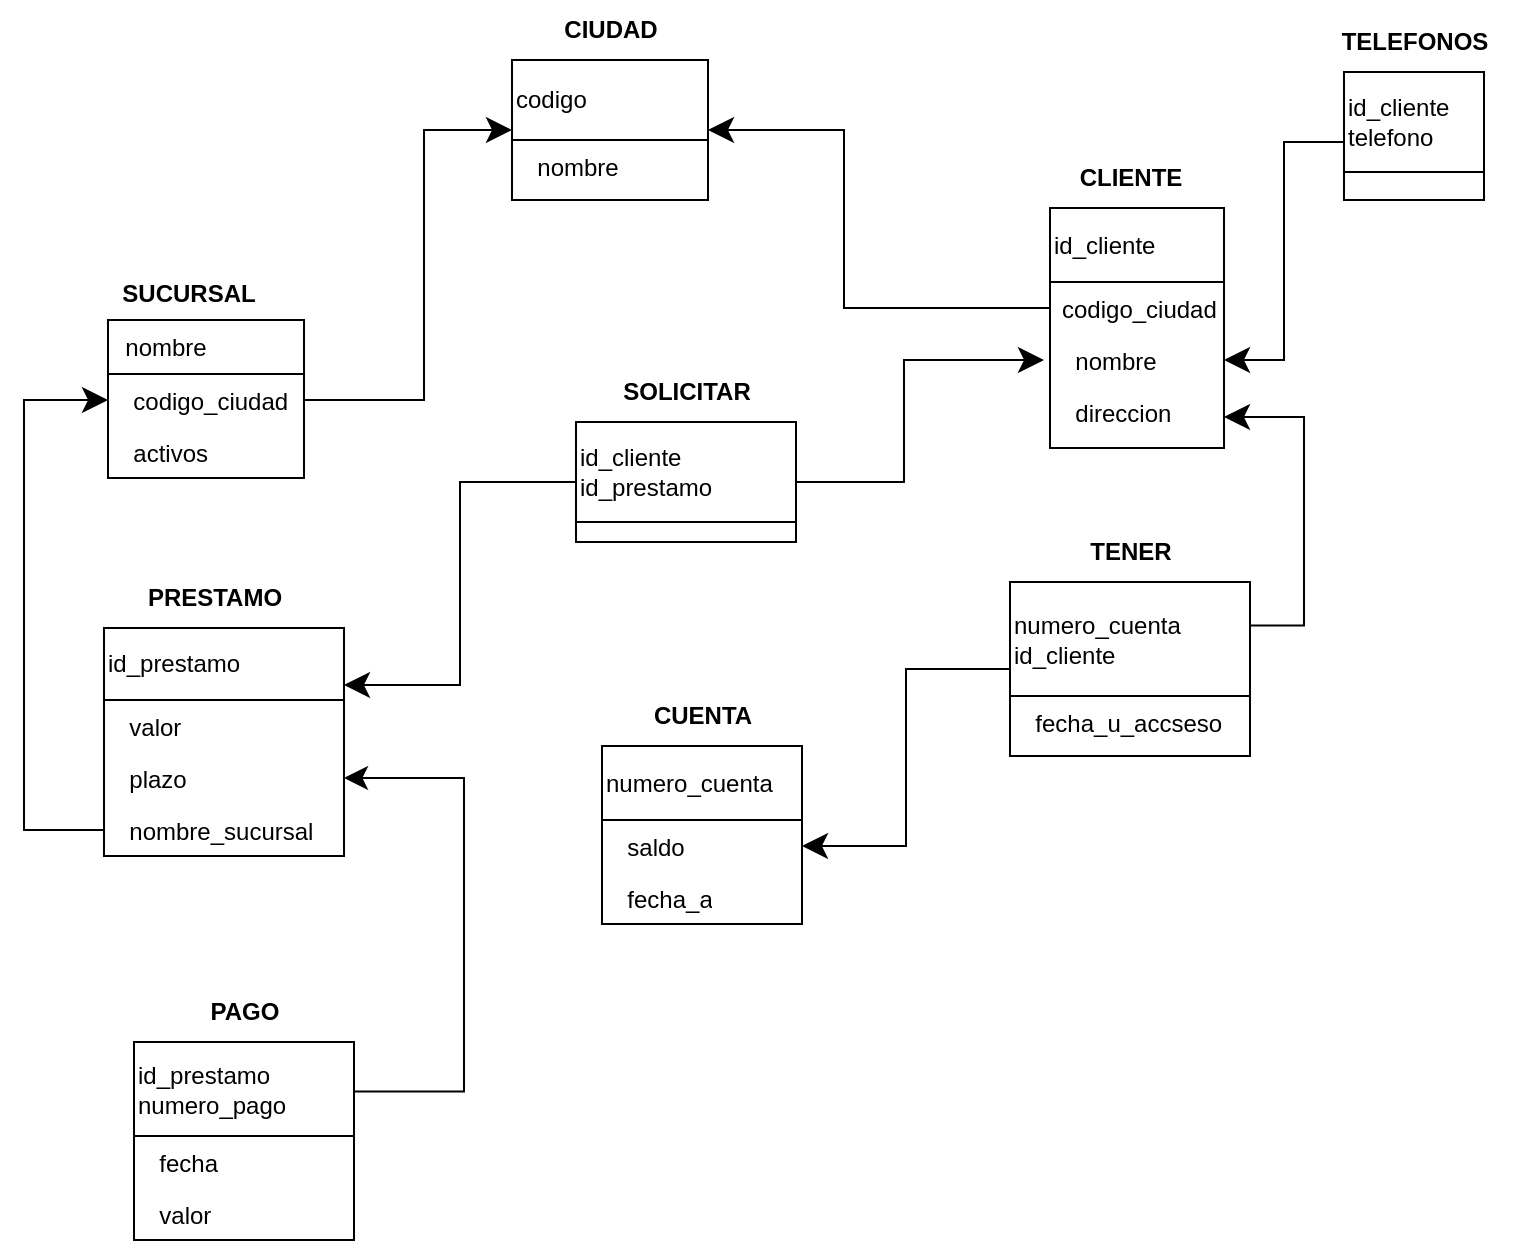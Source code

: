 <mxfile version="28.0.6">
  <diagram name="Página-1" id="c9R-OgtOB5ll91GrUpFu">
    <mxGraphModel dx="1422" dy="894" grid="1" gridSize="10" guides="1" tooltips="1" connect="1" arrows="1" fold="1" page="1" pageScale="1" pageWidth="827" pageHeight="1169" math="0" shadow="0">
      <root>
        <mxCell id="0" />
        <mxCell id="1" parent="0" />
        <mxCell id="oPXRSn1LA7k6ZmyRwilY-3" value="&amp;nbsp; nombre" style="swimlane;fontStyle=0;childLayout=stackLayout;horizontal=1;startSize=27;fillColor=none;horizontalStack=0;resizeParent=1;resizeParentMax=0;resizeLast=0;collapsible=1;marginBottom=0;whiteSpace=wrap;html=1;align=left;rounded=0;" parent="1" vertex="1">
          <mxGeometry x="82" y="240" width="98" height="79" as="geometry">
            <mxRectangle x="80" y="200" width="90" height="30" as="alternateBounds" />
          </mxGeometry>
        </mxCell>
        <mxCell id="oPXRSn1LA7k6ZmyRwilY-4" value="&amp;nbsp; codigo_ciudad" style="text;strokeColor=none;fillColor=none;align=left;verticalAlign=top;spacingLeft=4;spacingRight=4;overflow=hidden;rotatable=0;points=[[0,0.5],[1,0.5]];portConstraint=eastwest;whiteSpace=wrap;html=1;rounded=0;" parent="oPXRSn1LA7k6ZmyRwilY-3" vertex="1">
          <mxGeometry y="27" width="98" height="26" as="geometry" />
        </mxCell>
        <mxCell id="oPXRSn1LA7k6ZmyRwilY-7" value="&amp;nbsp; activos" style="text;strokeColor=none;fillColor=none;align=left;verticalAlign=top;spacingLeft=4;spacingRight=4;overflow=hidden;rotatable=0;points=[[0,0.5],[1,0.5]];portConstraint=eastwest;whiteSpace=wrap;html=1;rounded=0;" parent="oPXRSn1LA7k6ZmyRwilY-3" vertex="1">
          <mxGeometry y="53" width="98" height="26" as="geometry" />
        </mxCell>
        <mxCell id="oPXRSn1LA7k6ZmyRwilY-9" value="&lt;b&gt;SUCURSAL&lt;/b&gt;" style="text;html=1;align=center;verticalAlign=middle;resizable=0;points=[];autosize=1;strokeColor=none;fillColor=none;rounded=0;" parent="1" vertex="1">
          <mxGeometry x="77" y="212" width="90" height="30" as="geometry" />
        </mxCell>
        <mxCell id="oPXRSn1LA7k6ZmyRwilY-10" value="id_cliente" style="swimlane;fontStyle=0;childLayout=stackLayout;horizontal=1;startSize=37;fillColor=none;horizontalStack=0;resizeParent=1;resizeParentMax=0;resizeLast=0;collapsible=1;marginBottom=0;whiteSpace=wrap;html=1;align=left;rounded=0;" parent="1" vertex="1">
          <mxGeometry x="553" y="184" width="87" height="120" as="geometry" />
        </mxCell>
        <mxCell id="oPXRSn1LA7k6ZmyRwilY-12" value="codigo_ciudad" style="text;strokeColor=none;fillColor=none;align=left;verticalAlign=top;spacingLeft=4;spacingRight=4;overflow=hidden;rotatable=0;points=[[0,0.5],[1,0.5]];portConstraint=eastwest;whiteSpace=wrap;html=1;rounded=0;" parent="oPXRSn1LA7k6ZmyRwilY-10" vertex="1">
          <mxGeometry y="37" width="87" height="26" as="geometry" />
        </mxCell>
        <mxCell id="oPXRSn1LA7k6ZmyRwilY-59" value="&amp;nbsp; nombre" style="text;strokeColor=none;fillColor=none;align=left;verticalAlign=top;spacingLeft=4;spacingRight=4;overflow=hidden;rotatable=0;points=[[0,0.5],[1,0.5]];portConstraint=eastwest;whiteSpace=wrap;html=1;rounded=0;" parent="oPXRSn1LA7k6ZmyRwilY-10" vertex="1">
          <mxGeometry y="63" width="87" height="26" as="geometry" />
        </mxCell>
        <mxCell id="oPXRSn1LA7k6ZmyRwilY-11" value="&amp;nbsp; direccion" style="text;strokeColor=none;fillColor=none;align=left;verticalAlign=top;spacingLeft=4;spacingRight=4;overflow=hidden;rotatable=0;points=[[0,0.5],[1,0.5]];portConstraint=eastwest;whiteSpace=wrap;html=1;rounded=0;" parent="oPXRSn1LA7k6ZmyRwilY-10" vertex="1">
          <mxGeometry y="89" width="87" height="31" as="geometry" />
        </mxCell>
        <mxCell id="oPXRSn1LA7k6ZmyRwilY-14" value="&lt;b&gt;CLIENTE&lt;/b&gt;" style="text;html=1;align=center;verticalAlign=middle;resizable=0;points=[];autosize=1;strokeColor=none;fillColor=none;rounded=0;" parent="1" vertex="1">
          <mxGeometry x="558" y="154" width="70" height="30" as="geometry" />
        </mxCell>
        <mxCell id="oPXRSn1LA7k6ZmyRwilY-65" style="edgeStyle=orthogonalEdgeStyle;orthogonalLoop=1;jettySize=auto;html=1;elbow=vertical;arcSize=0;exitX=1;exitY=0.5;exitDx=0;exitDy=0;startArrow=none;startFill=0;endArrow=classic;endFill=1;endSize=10;" parent="1" source="oPXRSn1LA7k6ZmyRwilY-15" edge="1">
          <mxGeometry relative="1" as="geometry">
            <mxPoint x="550" y="260" as="targetPoint" />
            <Array as="points">
              <mxPoint x="480" y="321" />
              <mxPoint x="480" y="260" />
            </Array>
          </mxGeometry>
        </mxCell>
        <mxCell id="oPXRSn1LA7k6ZmyRwilY-15" value="&lt;div&gt;id_cliente&lt;/div&gt;id_prestamo" style="swimlane;fontStyle=0;childLayout=stackLayout;horizontal=1;startSize=50;fillColor=none;horizontalStack=0;resizeParent=1;resizeParentMax=0;resizeLast=0;collapsible=1;marginBottom=0;whiteSpace=wrap;html=1;align=left;rounded=0;" parent="1" vertex="1">
          <mxGeometry x="316" y="291" width="110" height="60" as="geometry" />
        </mxCell>
        <mxCell id="oPXRSn1LA7k6ZmyRwilY-19" value="&lt;b&gt;SOLICITAR&lt;/b&gt;" style="text;html=1;align=center;verticalAlign=middle;resizable=0;points=[];autosize=1;strokeColor=none;fillColor=none;rounded=0;" parent="1" vertex="1">
          <mxGeometry x="326" y="261" width="90" height="30" as="geometry" />
        </mxCell>
        <mxCell id="oPXRSn1LA7k6ZmyRwilY-64" style="edgeStyle=orthogonalEdgeStyle;orthogonalLoop=1;jettySize=auto;html=1;entryX=0;entryY=0.5;entryDx=0;entryDy=0;elbow=vertical;arcSize=0;startArrow=classic;startFill=1;startSize=10;endArrow=none;endFill=0;exitX=1;exitY=0.25;exitDx=0;exitDy=0;" parent="1" source="oPXRSn1LA7k6ZmyRwilY-20" target="oPXRSn1LA7k6ZmyRwilY-15" edge="1">
          <mxGeometry relative="1" as="geometry" />
        </mxCell>
        <mxCell id="oPXRSn1LA7k6ZmyRwilY-20" value="id_prestamo" style="swimlane;fontStyle=0;childLayout=stackLayout;horizontal=1;startSize=36;fillColor=none;horizontalStack=0;resizeParent=1;resizeParentMax=0;resizeLast=0;collapsible=1;marginBottom=0;whiteSpace=wrap;html=1;align=left;rounded=0;" parent="1" vertex="1">
          <mxGeometry x="80" y="394" width="120" height="114" as="geometry" />
        </mxCell>
        <mxCell id="oPXRSn1LA7k6ZmyRwilY-21" value="&amp;nbsp; valor" style="text;strokeColor=none;fillColor=none;align=left;verticalAlign=top;spacingLeft=4;spacingRight=4;overflow=hidden;rotatable=0;points=[[0,0.5],[1,0.5]];portConstraint=eastwest;whiteSpace=wrap;html=1;rounded=0;" parent="oPXRSn1LA7k6ZmyRwilY-20" vertex="1">
          <mxGeometry y="36" width="120" height="26" as="geometry" />
        </mxCell>
        <mxCell id="oPXRSn1LA7k6ZmyRwilY-22" value="&amp;nbsp; plazo" style="text;strokeColor=none;fillColor=none;align=left;verticalAlign=top;spacingLeft=4;spacingRight=4;overflow=hidden;rotatable=0;points=[[0,0.5],[1,0.5]];portConstraint=eastwest;whiteSpace=wrap;html=1;rounded=0;" parent="oPXRSn1LA7k6ZmyRwilY-20" vertex="1">
          <mxGeometry y="62" width="120" height="26" as="geometry" />
        </mxCell>
        <mxCell id="oPXRSn1LA7k6ZmyRwilY-23" value="&amp;nbsp; nombre_sucursal" style="text;strokeColor=none;fillColor=none;align=left;verticalAlign=top;spacingLeft=4;spacingRight=4;overflow=hidden;rotatable=0;points=[[0,0.5],[1,0.5]];portConstraint=eastwest;whiteSpace=wrap;html=1;rounded=0;" parent="oPXRSn1LA7k6ZmyRwilY-20" vertex="1">
          <mxGeometry y="88" width="120" height="26" as="geometry" />
        </mxCell>
        <mxCell id="oPXRSn1LA7k6ZmyRwilY-24" value="&lt;b&gt;PRESTAMO&lt;/b&gt;" style="text;html=1;align=center;verticalAlign=middle;resizable=0;points=[];autosize=1;strokeColor=none;fillColor=none;rounded=0;" parent="1" vertex="1">
          <mxGeometry x="90" y="364" width="90" height="30" as="geometry" />
        </mxCell>
        <mxCell id="oPXRSn1LA7k6ZmyRwilY-62" style="edgeStyle=orthogonalEdgeStyle;orthogonalLoop=1;jettySize=auto;html=1;exitX=1;exitY=0.25;exitDx=0;exitDy=0;entryX=1;entryY=0.5;entryDx=0;entryDy=0;startSize=7;endSize=9;elbow=vertical;arcSize=0;" parent="1" source="oPXRSn1LA7k6ZmyRwilY-25" target="oPXRSn1LA7k6ZmyRwilY-22" edge="1">
          <mxGeometry relative="1" as="geometry">
            <Array as="points">
              <mxPoint x="260" y="626" />
              <mxPoint x="260" y="469" />
            </Array>
          </mxGeometry>
        </mxCell>
        <mxCell id="oPXRSn1LA7k6ZmyRwilY-25" value="&lt;div&gt;id_prestamo&lt;/div&gt;&lt;div&gt;&lt;span style=&quot;background-color: transparent; color: light-dark(rgb(0, 0, 0), rgb(255, 255, 255));&quot;&gt;numero_pago&lt;/span&gt;&lt;/div&gt;" style="swimlane;fontStyle=0;childLayout=stackLayout;horizontal=1;startSize=47;fillColor=none;horizontalStack=0;resizeParent=1;resizeParentMax=0;resizeLast=0;collapsible=1;marginBottom=0;whiteSpace=wrap;html=1;align=left;rounded=0;" parent="1" vertex="1">
          <mxGeometry x="95" y="601" width="110" height="99" as="geometry" />
        </mxCell>
        <mxCell id="oPXRSn1LA7k6ZmyRwilY-26" value="&amp;nbsp; fecha" style="text;strokeColor=none;fillColor=none;align=left;verticalAlign=top;spacingLeft=4;spacingRight=4;overflow=hidden;rotatable=0;points=[[0,0.5],[1,0.5]];portConstraint=eastwest;whiteSpace=wrap;html=1;rounded=0;" parent="oPXRSn1LA7k6ZmyRwilY-25" vertex="1">
          <mxGeometry y="47" width="110" height="26" as="geometry" />
        </mxCell>
        <mxCell id="oPXRSn1LA7k6ZmyRwilY-27" value="&amp;nbsp; valor" style="text;strokeColor=none;fillColor=none;align=left;verticalAlign=top;spacingLeft=4;spacingRight=4;overflow=hidden;rotatable=0;points=[[0,0.5],[1,0.5]];portConstraint=eastwest;whiteSpace=wrap;html=1;rounded=0;" parent="oPXRSn1LA7k6ZmyRwilY-25" vertex="1">
          <mxGeometry y="73" width="110" height="26" as="geometry" />
        </mxCell>
        <mxCell id="oPXRSn1LA7k6ZmyRwilY-29" value="&lt;b&gt;PAGO&lt;/b&gt;" style="text;html=1;align=center;verticalAlign=middle;resizable=0;points=[];autosize=1;strokeColor=none;fillColor=none;rounded=0;" parent="1" vertex="1">
          <mxGeometry x="120" y="571" width="60" height="30" as="geometry" />
        </mxCell>
        <mxCell id="oPXRSn1LA7k6ZmyRwilY-30" value="numero_cuenta" style="swimlane;fontStyle=0;childLayout=stackLayout;horizontal=1;startSize=37;fillColor=none;horizontalStack=0;resizeParent=1;resizeParentMax=0;resizeLast=0;collapsible=1;marginBottom=0;whiteSpace=wrap;html=1;align=left;rounded=0;" parent="1" vertex="1">
          <mxGeometry x="329" y="453" width="100" height="89" as="geometry" />
        </mxCell>
        <mxCell id="oPXRSn1LA7k6ZmyRwilY-31" value="&amp;nbsp; saldo" style="text;strokeColor=none;fillColor=none;align=left;verticalAlign=top;spacingLeft=4;spacingRight=4;overflow=hidden;rotatable=0;points=[[0,0.5],[1,0.5]];portConstraint=eastwest;whiteSpace=wrap;html=1;rounded=0;" parent="oPXRSn1LA7k6ZmyRwilY-30" vertex="1">
          <mxGeometry y="37" width="100" height="26" as="geometry" />
        </mxCell>
        <mxCell id="oPXRSn1LA7k6ZmyRwilY-32" value="&amp;nbsp; fecha_a" style="text;strokeColor=none;fillColor=none;align=left;verticalAlign=top;spacingLeft=4;spacingRight=4;overflow=hidden;rotatable=0;points=[[0,0.5],[1,0.5]];portConstraint=eastwest;whiteSpace=wrap;html=1;rounded=0;" parent="oPXRSn1LA7k6ZmyRwilY-30" vertex="1">
          <mxGeometry y="63" width="100" height="26" as="geometry" />
        </mxCell>
        <mxCell id="oPXRSn1LA7k6ZmyRwilY-34" value="&lt;b&gt;CUENTA&lt;/b&gt;" style="text;html=1;align=center;verticalAlign=middle;resizable=0;points=[];autosize=1;strokeColor=none;fillColor=none;rounded=0;" parent="1" vertex="1">
          <mxGeometry x="344" y="423" width="70" height="30" as="geometry" />
        </mxCell>
        <mxCell id="oPXRSn1LA7k6ZmyRwilY-68" style="edgeStyle=orthogonalEdgeStyle;orthogonalLoop=1;jettySize=auto;html=1;exitX=0;exitY=0.5;exitDx=0;exitDy=0;entryX=1;entryY=0.5;entryDx=0;entryDy=0;elbow=vertical;arcSize=0;endArrow=classic;endFill=1;startArrow=none;startFill=0;startSize=10;endSize=10;" parent="1" source="oPXRSn1LA7k6ZmyRwilY-50" target="oPXRSn1LA7k6ZmyRwilY-31" edge="1">
          <mxGeometry relative="1" as="geometry" />
        </mxCell>
        <mxCell id="oPXRSn1LA7k6ZmyRwilY-50" value="numero_cuenta&lt;div&gt;id_cliente&lt;/div&gt;" style="swimlane;fontStyle=0;childLayout=stackLayout;horizontal=1;startSize=57;fillColor=none;horizontalStack=0;resizeParent=1;resizeParentMax=0;resizeLast=0;collapsible=1;marginBottom=0;whiteSpace=wrap;html=1;align=left;rounded=0;" parent="1" vertex="1">
          <mxGeometry x="533" y="371" width="120" height="87" as="geometry" />
        </mxCell>
        <mxCell id="oPXRSn1LA7k6ZmyRwilY-51" value="&amp;nbsp; fecha_u_accseso" style="text;strokeColor=none;fillColor=none;align=left;verticalAlign=top;spacingLeft=4;spacingRight=4;overflow=hidden;rotatable=0;points=[[0,0.5],[1,0.5]];portConstraint=eastwest;whiteSpace=wrap;html=1;rounded=0;" parent="oPXRSn1LA7k6ZmyRwilY-50" vertex="1">
          <mxGeometry y="57" width="120" height="30" as="geometry" />
        </mxCell>
        <mxCell id="oPXRSn1LA7k6ZmyRwilY-54" value="&lt;b&gt;TENER&lt;/b&gt;" style="text;html=1;align=center;verticalAlign=middle;resizable=0;points=[];autosize=1;strokeColor=none;fillColor=none;rounded=0;" parent="1" vertex="1">
          <mxGeometry x="563" y="341" width="60" height="30" as="geometry" />
        </mxCell>
        <mxCell id="oPXRSn1LA7k6ZmyRwilY-55" value="id_cliente&lt;div&gt;telefono&lt;/div&gt;" style="swimlane;fontStyle=0;childLayout=stackLayout;horizontal=1;startSize=50;fillColor=none;horizontalStack=0;resizeParent=1;resizeParentMax=0;resizeLast=0;collapsible=1;marginBottom=0;whiteSpace=wrap;html=1;align=left;rounded=0;" parent="1" vertex="1">
          <mxGeometry x="700" y="116" width="70" height="64" as="geometry" />
        </mxCell>
        <mxCell id="oPXRSn1LA7k6ZmyRwilY-58" value="&lt;b&gt;TELEFONOS&lt;/b&gt;" style="text;html=1;align=center;verticalAlign=middle;resizable=0;points=[];autosize=1;strokeColor=none;fillColor=none;rounded=0;" parent="1" vertex="1">
          <mxGeometry x="685" y="86" width="100" height="30" as="geometry" />
        </mxCell>
        <mxCell id="oPXRSn1LA7k6ZmyRwilY-63" style="edgeStyle=orthogonalEdgeStyle;orthogonalLoop=1;jettySize=auto;html=1;exitX=0;exitY=0.5;exitDx=0;exitDy=0;entryX=0;entryY=0.5;entryDx=0;entryDy=0;elbow=vertical;arcSize=0;endSize=10;" parent="1" source="oPXRSn1LA7k6ZmyRwilY-23" target="oPXRSn1LA7k6ZmyRwilY-4" edge="1">
          <mxGeometry relative="1" as="geometry">
            <Array as="points">
              <mxPoint x="40" y="495" />
              <mxPoint x="40" y="280" />
            </Array>
          </mxGeometry>
        </mxCell>
        <mxCell id="oPXRSn1LA7k6ZmyRwilY-66" style="edgeStyle=orthogonalEdgeStyle;orthogonalLoop=1;jettySize=auto;html=1;entryX=0;entryY=0.5;entryDx=0;entryDy=0;elbow=vertical;arcSize=0;exitX=1;exitY=0.5;exitDx=0;exitDy=0;endArrow=none;endFill=0;startArrow=classic;startFill=1;startSize=10;" parent="1" source="oPXRSn1LA7k6ZmyRwilY-59" target="oPXRSn1LA7k6ZmyRwilY-55" edge="1">
          <mxGeometry relative="1" as="geometry">
            <mxPoint x="636" y="260" as="sourcePoint" />
            <Array as="points">
              <mxPoint x="670" y="260" />
              <mxPoint x="670" y="151" />
            </Array>
          </mxGeometry>
        </mxCell>
        <mxCell id="oPXRSn1LA7k6ZmyRwilY-67" style="edgeStyle=orthogonalEdgeStyle;orthogonalLoop=1;jettySize=auto;html=1;entryX=1;entryY=0.25;entryDx=0;entryDy=0;elbow=vertical;arcSize=0;exitX=1;exitY=0.5;exitDx=0;exitDy=0;endSize=10;startArrow=classic;startFill=1;startSize=10;endArrow=none;endFill=0;" parent="1" source="oPXRSn1LA7k6ZmyRwilY-11" target="oPXRSn1LA7k6ZmyRwilY-50" edge="1">
          <mxGeometry relative="1" as="geometry">
            <Array as="points">
              <mxPoint x="680" y="289" />
              <mxPoint x="680" y="393" />
            </Array>
          </mxGeometry>
        </mxCell>
        <mxCell id="oPXRSn1LA7k6ZmyRwilY-81" style="edgeStyle=orthogonalEdgeStyle;orthogonalLoop=1;jettySize=auto;html=1;exitX=0;exitY=0.5;exitDx=0;exitDy=0;entryX=1;entryY=0.5;entryDx=0;entryDy=0;endArrow=none;endFill=0;startArrow=classic;startFill=1;startSize=10;arcSize=0;" parent="1" source="oPXRSn1LA7k6ZmyRwilY-77" target="oPXRSn1LA7k6ZmyRwilY-4" edge="1">
          <mxGeometry relative="1" as="geometry">
            <Array as="points">
              <mxPoint x="240" y="145" />
              <mxPoint x="240" y="280" />
            </Array>
          </mxGeometry>
        </mxCell>
        <mxCell id="oPXRSn1LA7k6ZmyRwilY-82" style="edgeStyle=orthogonalEdgeStyle;orthogonalLoop=1;jettySize=auto;html=1;entryX=0;entryY=0.5;entryDx=0;entryDy=0;startArrow=classic;startFill=1;startSize=10;endArrow=none;endFill=0;exitX=1;exitY=0.5;exitDx=0;exitDy=0;arcSize=0;" parent="1" source="oPXRSn1LA7k6ZmyRwilY-77" target="oPXRSn1LA7k6ZmyRwilY-12" edge="1">
          <mxGeometry relative="1" as="geometry">
            <Array as="points">
              <mxPoint x="450" y="145" />
              <mxPoint x="450" y="234" />
            </Array>
          </mxGeometry>
        </mxCell>
        <mxCell id="oPXRSn1LA7k6ZmyRwilY-77" value="codigo" style="swimlane;fontStyle=0;childLayout=stackLayout;horizontal=1;startSize=40;fillColor=none;horizontalStack=0;resizeParent=1;resizeParentMax=0;resizeLast=0;collapsible=1;marginBottom=0;whiteSpace=wrap;html=1;align=left;rounded=0;" parent="1" vertex="1">
          <mxGeometry x="284" y="110" width="98" height="70" as="geometry" />
        </mxCell>
        <mxCell id="oPXRSn1LA7k6ZmyRwilY-78" value="&amp;nbsp; nombre" style="text;strokeColor=none;fillColor=none;align=left;verticalAlign=top;spacingLeft=4;spacingRight=4;overflow=hidden;rotatable=0;points=[[0,0.5],[1,0.5]];portConstraint=eastwest;whiteSpace=wrap;html=1;rounded=0;" parent="oPXRSn1LA7k6ZmyRwilY-77" vertex="1">
          <mxGeometry y="40" width="98" height="30" as="geometry" />
        </mxCell>
        <mxCell id="oPXRSn1LA7k6ZmyRwilY-79" value="&lt;b&gt;CIUDAD&lt;/b&gt;" style="text;html=1;align=center;verticalAlign=middle;resizable=0;points=[];autosize=1;strokeColor=none;fillColor=none;rounded=0;" parent="1" vertex="1">
          <mxGeometry x="298" y="80" width="70" height="30" as="geometry" />
        </mxCell>
      </root>
    </mxGraphModel>
  </diagram>
</mxfile>
